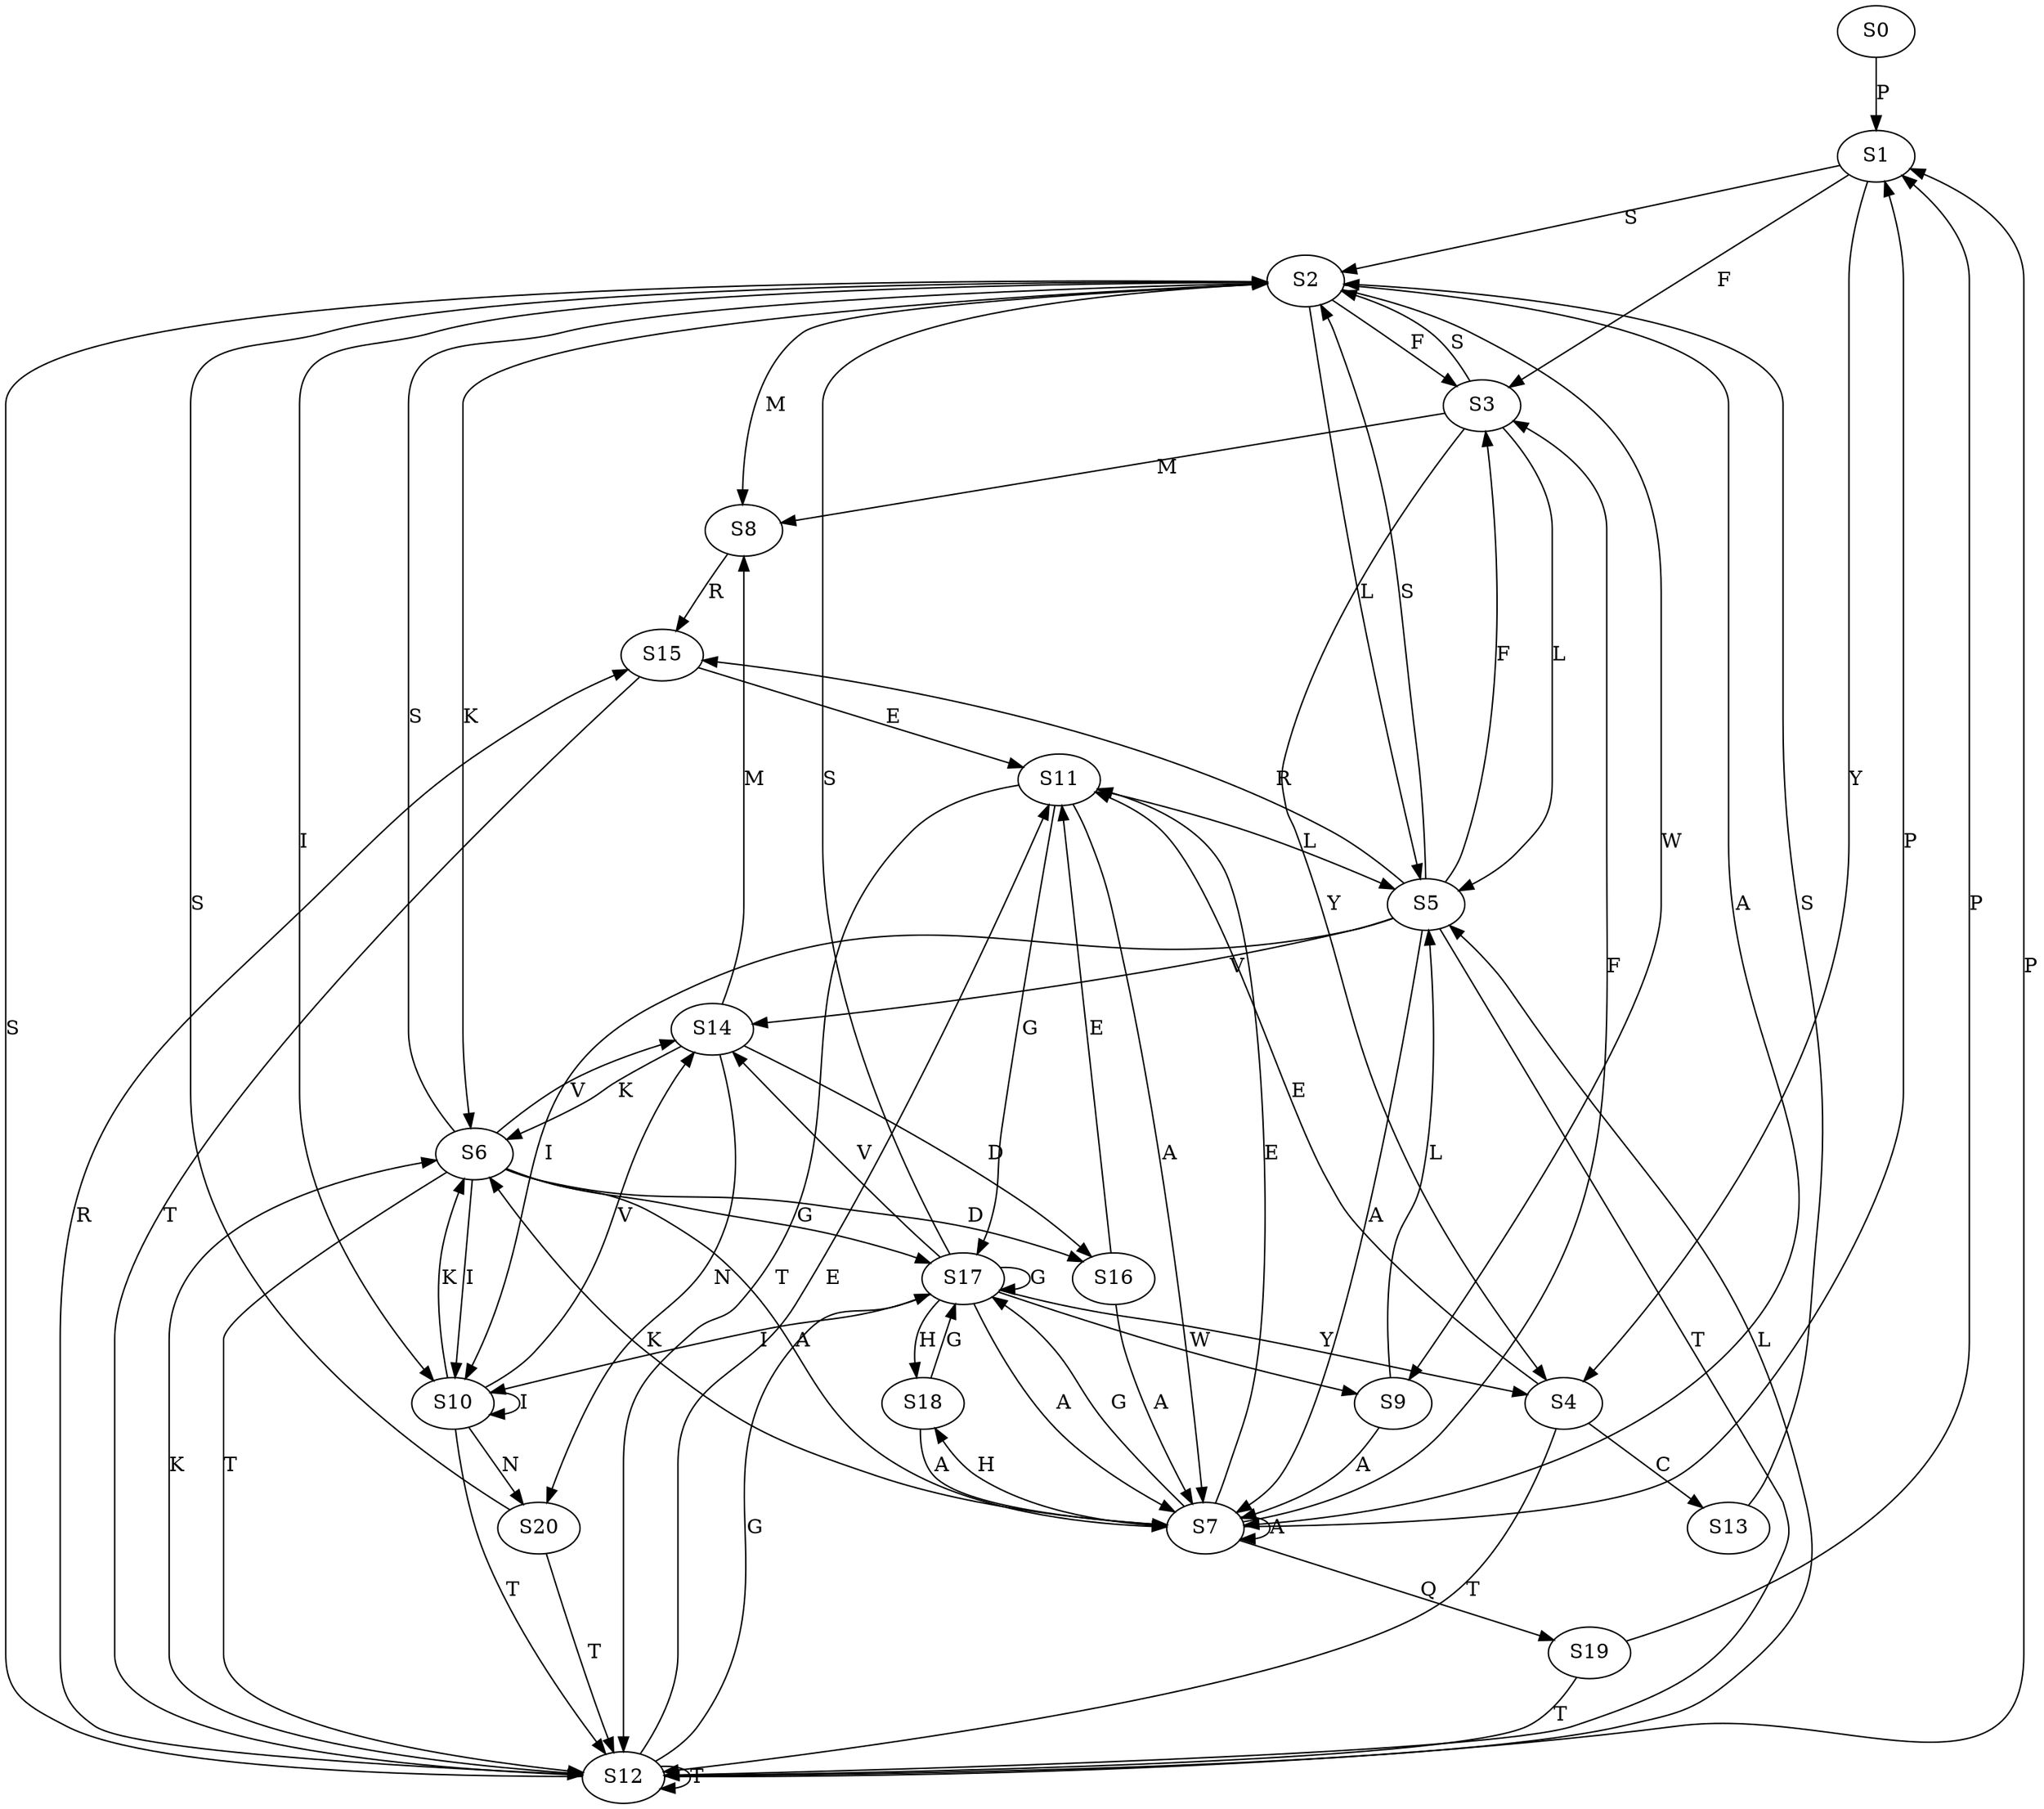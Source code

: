 strict digraph  {
	S0 -> S1 [ label = P ];
	S1 -> S2 [ label = S ];
	S1 -> S3 [ label = F ];
	S1 -> S4 [ label = Y ];
	S2 -> S5 [ label = L ];
	S2 -> S6 [ label = K ];
	S2 -> S7 [ label = A ];
	S2 -> S8 [ label = M ];
	S2 -> S9 [ label = W ];
	S2 -> S10 [ label = I ];
	S2 -> S3 [ label = F ];
	S3 -> S8 [ label = M ];
	S3 -> S2 [ label = S ];
	S3 -> S4 [ label = Y ];
	S3 -> S5 [ label = L ];
	S4 -> S11 [ label = E ];
	S4 -> S12 [ label = T ];
	S4 -> S13 [ label = C ];
	S5 -> S14 [ label = V ];
	S5 -> S7 [ label = A ];
	S5 -> S3 [ label = F ];
	S5 -> S2 [ label = S ];
	S5 -> S10 [ label = I ];
	S5 -> S12 [ label = T ];
	S5 -> S15 [ label = R ];
	S6 -> S16 [ label = D ];
	S6 -> S14 [ label = V ];
	S6 -> S17 [ label = G ];
	S6 -> S12 [ label = T ];
	S6 -> S10 [ label = I ];
	S6 -> S2 [ label = S ];
	S6 -> S7 [ label = A ];
	S7 -> S1 [ label = P ];
	S7 -> S6 [ label = K ];
	S7 -> S7 [ label = A ];
	S7 -> S17 [ label = G ];
	S7 -> S18 [ label = H ];
	S7 -> S11 [ label = E ];
	S7 -> S3 [ label = F ];
	S7 -> S19 [ label = Q ];
	S8 -> S15 [ label = R ];
	S9 -> S7 [ label = A ];
	S9 -> S5 [ label = L ];
	S10 -> S20 [ label = N ];
	S10 -> S6 [ label = K ];
	S10 -> S12 [ label = T ];
	S10 -> S10 [ label = I ];
	S10 -> S14 [ label = V ];
	S11 -> S17 [ label = G ];
	S11 -> S7 [ label = A ];
	S11 -> S5 [ label = L ];
	S11 -> S12 [ label = T ];
	S12 -> S6 [ label = K ];
	S12 -> S1 [ label = P ];
	S12 -> S12 [ label = T ];
	S12 -> S5 [ label = L ];
	S12 -> S15 [ label = R ];
	S12 -> S2 [ label = S ];
	S12 -> S17 [ label = G ];
	S12 -> S11 [ label = E ];
	S13 -> S2 [ label = S ];
	S14 -> S8 [ label = M ];
	S14 -> S20 [ label = N ];
	S14 -> S6 [ label = K ];
	S14 -> S16 [ label = D ];
	S15 -> S11 [ label = E ];
	S15 -> S12 [ label = T ];
	S16 -> S7 [ label = A ];
	S16 -> S11 [ label = E ];
	S17 -> S9 [ label = W ];
	S17 -> S14 [ label = V ];
	S17 -> S7 [ label = A ];
	S17 -> S4 [ label = Y ];
	S17 -> S2 [ label = S ];
	S17 -> S10 [ label = I ];
	S17 -> S17 [ label = G ];
	S17 -> S18 [ label = H ];
	S18 -> S7 [ label = A ];
	S18 -> S17 [ label = G ];
	S19 -> S12 [ label = T ];
	S19 -> S1 [ label = P ];
	S20 -> S12 [ label = T ];
	S20 -> S2 [ label = S ];
}
